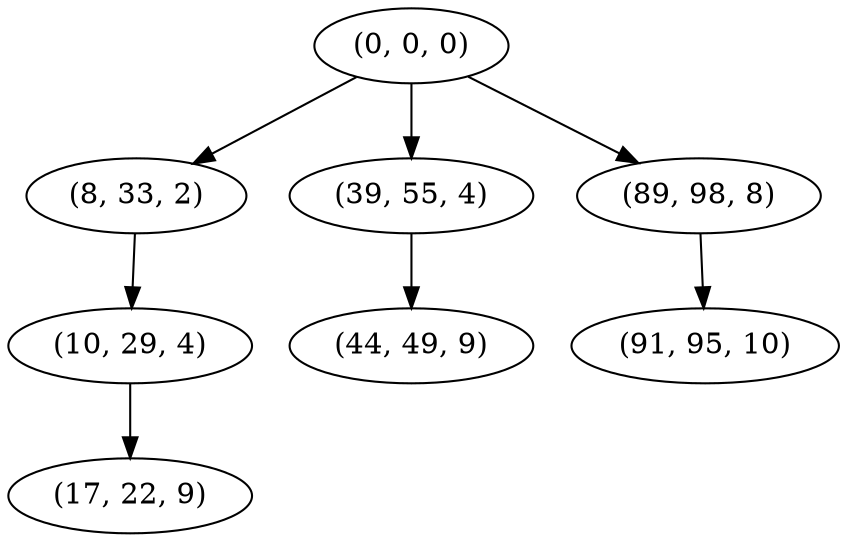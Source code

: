 digraph tree {
    "(0, 0, 0)";
    "(8, 33, 2)";
    "(10, 29, 4)";
    "(17, 22, 9)";
    "(39, 55, 4)";
    "(44, 49, 9)";
    "(89, 98, 8)";
    "(91, 95, 10)";
    "(0, 0, 0)" -> "(8, 33, 2)";
    "(0, 0, 0)" -> "(39, 55, 4)";
    "(0, 0, 0)" -> "(89, 98, 8)";
    "(8, 33, 2)" -> "(10, 29, 4)";
    "(10, 29, 4)" -> "(17, 22, 9)";
    "(39, 55, 4)" -> "(44, 49, 9)";
    "(89, 98, 8)" -> "(91, 95, 10)";
}
